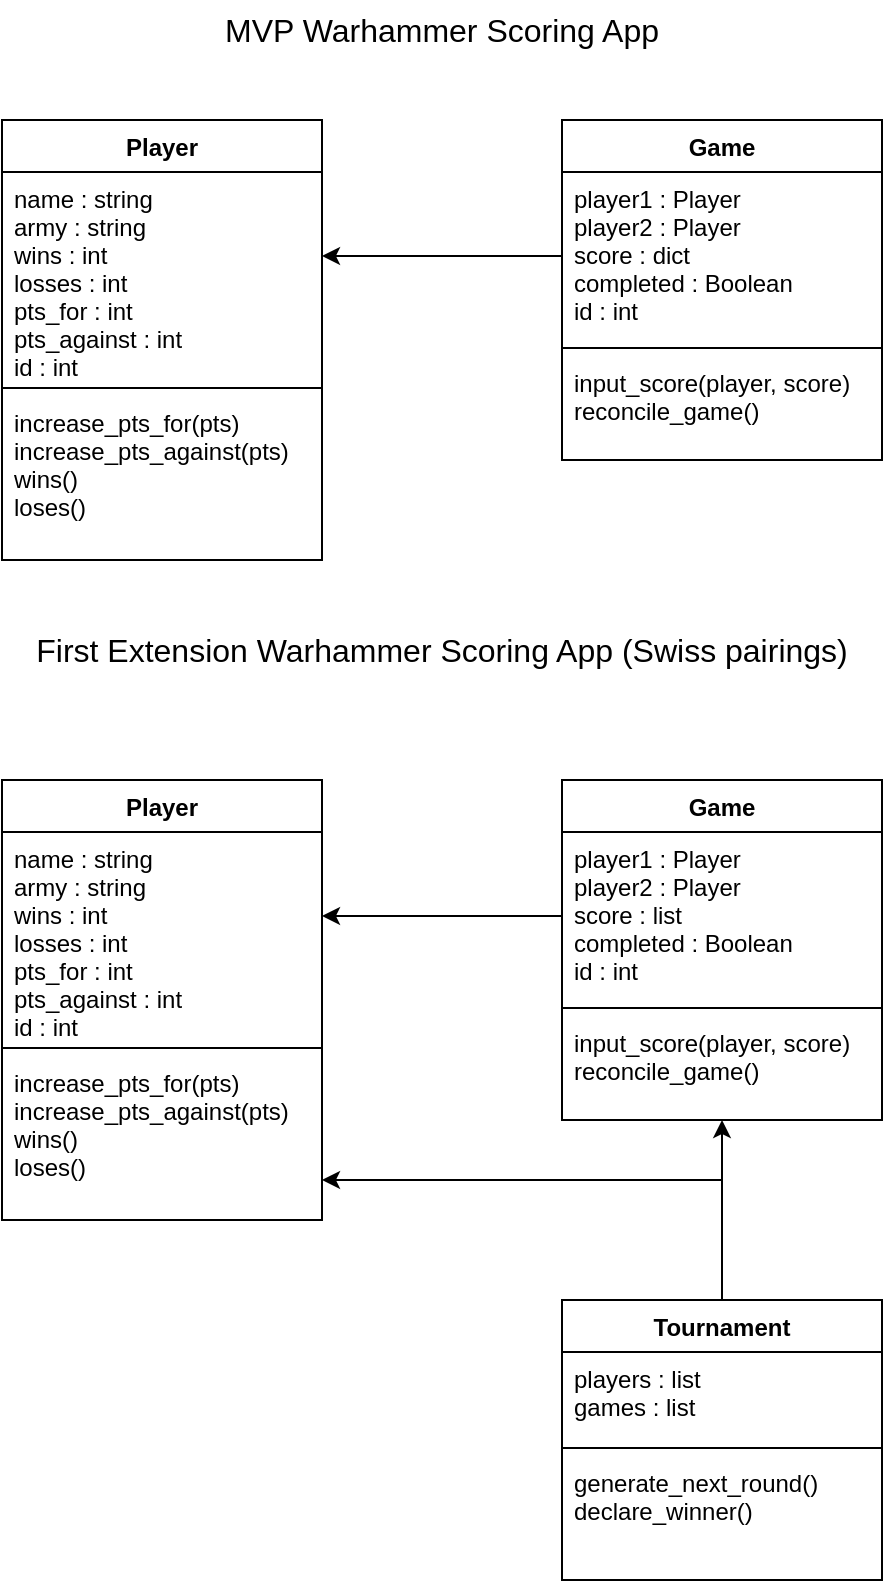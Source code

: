 <mxfile version="15.7.0" type="device"><diagram id="C5RBs43oDa-KdzZeNtuy" name="Page-1"><mxGraphModel dx="946" dy="645" grid="1" gridSize="10" guides="1" tooltips="1" connect="1" arrows="1" fold="1" page="1" pageScale="1" pageWidth="827" pageHeight="1169" math="0" shadow="0"><root><mxCell id="WIyWlLk6GJQsqaUBKTNV-0"/><mxCell id="WIyWlLk6GJQsqaUBKTNV-1" parent="WIyWlLk6GJQsqaUBKTNV-0"/><mxCell id="aOfR5veAuJaNzcXuPBEF-0" value="Player" style="swimlane;fontStyle=1;align=center;verticalAlign=top;childLayout=stackLayout;horizontal=1;startSize=26;horizontalStack=0;resizeParent=1;resizeParentMax=0;resizeLast=0;collapsible=1;marginBottom=0;" parent="WIyWlLk6GJQsqaUBKTNV-1" vertex="1"><mxGeometry x="170" y="90" width="160" height="220" as="geometry"/></mxCell><mxCell id="aOfR5veAuJaNzcXuPBEF-1" value="name : string&#xa;army : string&#xa;wins : int&#xa;losses : int&#xa;pts_for : int&#xa;pts_against : int&#xa;id : int" style="text;strokeColor=none;fillColor=none;align=left;verticalAlign=top;spacingLeft=4;spacingRight=4;overflow=hidden;rotatable=0;points=[[0,0.5],[1,0.5]];portConstraint=eastwest;" parent="aOfR5veAuJaNzcXuPBEF-0" vertex="1"><mxGeometry y="26" width="160" height="104" as="geometry"/></mxCell><mxCell id="aOfR5veAuJaNzcXuPBEF-2" value="" style="line;strokeWidth=1;fillColor=none;align=left;verticalAlign=middle;spacingTop=-1;spacingLeft=3;spacingRight=3;rotatable=0;labelPosition=right;points=[];portConstraint=eastwest;" parent="aOfR5veAuJaNzcXuPBEF-0" vertex="1"><mxGeometry y="130" width="160" height="8" as="geometry"/></mxCell><mxCell id="aOfR5veAuJaNzcXuPBEF-3" value="increase_pts_for(pts)&#xa;increase_pts_against(pts)&#xa;wins()&#xa;loses()" style="text;strokeColor=none;fillColor=none;align=left;verticalAlign=top;spacingLeft=4;spacingRight=4;overflow=hidden;rotatable=0;points=[[0,0.5],[1,0.5]];portConstraint=eastwest;" parent="aOfR5veAuJaNzcXuPBEF-0" vertex="1"><mxGeometry y="138" width="160" height="82" as="geometry"/></mxCell><mxCell id="aOfR5veAuJaNzcXuPBEF-4" value="Game" style="swimlane;fontStyle=1;align=center;verticalAlign=top;childLayout=stackLayout;horizontal=1;startSize=26;horizontalStack=0;resizeParent=1;resizeParentMax=0;resizeLast=0;collapsible=1;marginBottom=0;" parent="WIyWlLk6GJQsqaUBKTNV-1" vertex="1"><mxGeometry x="450" y="90" width="160" height="170" as="geometry"/></mxCell><mxCell id="aOfR5veAuJaNzcXuPBEF-5" value="player1 : Player&#xa;player2 : Player&#xa;score : dict&#xa;completed : Boolean&#xa;id : int" style="text;strokeColor=none;fillColor=none;align=left;verticalAlign=top;spacingLeft=4;spacingRight=4;overflow=hidden;rotatable=0;points=[[0,0.5],[1,0.5]];portConstraint=eastwest;" parent="aOfR5veAuJaNzcXuPBEF-4" vertex="1"><mxGeometry y="26" width="160" height="84" as="geometry"/></mxCell><mxCell id="aOfR5veAuJaNzcXuPBEF-6" value="" style="line;strokeWidth=1;fillColor=none;align=left;verticalAlign=middle;spacingTop=-1;spacingLeft=3;spacingRight=3;rotatable=0;labelPosition=right;points=[];portConstraint=eastwest;" parent="aOfR5veAuJaNzcXuPBEF-4" vertex="1"><mxGeometry y="110" width="160" height="8" as="geometry"/></mxCell><mxCell id="aOfR5veAuJaNzcXuPBEF-7" value="input_score(player, score)&#xa;reconcile_game()" style="text;strokeColor=none;fillColor=none;align=left;verticalAlign=top;spacingLeft=4;spacingRight=4;overflow=hidden;rotatable=0;points=[[0,0.5],[1,0.5]];portConstraint=eastwest;" parent="aOfR5veAuJaNzcXuPBEF-4" vertex="1"><mxGeometry y="118" width="160" height="52" as="geometry"/></mxCell><mxCell id="aOfR5veAuJaNzcXuPBEF-8" style="edgeStyle=orthogonalEdgeStyle;rounded=0;orthogonalLoop=1;jettySize=auto;html=1;" parent="WIyWlLk6GJQsqaUBKTNV-1" source="aOfR5veAuJaNzcXuPBEF-5" edge="1"><mxGeometry relative="1" as="geometry"><mxPoint x="330" y="158" as="targetPoint"/></mxGeometry></mxCell><mxCell id="aOfR5veAuJaNzcXuPBEF-9" value="MVP Warhammer Scoring App" style="text;html=1;strokeColor=none;fillColor=none;align=center;verticalAlign=middle;whiteSpace=wrap;rounded=0;fontSize=16;" parent="WIyWlLk6GJQsqaUBKTNV-1" vertex="1"><mxGeometry x="270" y="30" width="240" height="30" as="geometry"/></mxCell><mxCell id="aOfR5veAuJaNzcXuPBEF-13" value="First Extension Warhammer Scoring App (Swiss pairings)" style="text;html=1;strokeColor=none;fillColor=none;align=center;verticalAlign=middle;whiteSpace=wrap;rounded=0;fontSize=16;" parent="WIyWlLk6GJQsqaUBKTNV-1" vertex="1"><mxGeometry x="180" y="340" width="420" height="30" as="geometry"/></mxCell><mxCell id="aOfR5veAuJaNzcXuPBEF-14" value="Player" style="swimlane;fontStyle=1;align=center;verticalAlign=top;childLayout=stackLayout;horizontal=1;startSize=26;horizontalStack=0;resizeParent=1;resizeParentMax=0;resizeLast=0;collapsible=1;marginBottom=0;" parent="WIyWlLk6GJQsqaUBKTNV-1" vertex="1"><mxGeometry x="170" y="420" width="160" height="220" as="geometry"/></mxCell><mxCell id="aOfR5veAuJaNzcXuPBEF-15" value="name : string&#xa;army : string&#xa;wins : int&#xa;losses : int&#xa;pts_for : int&#xa;pts_against : int&#xa;id : int" style="text;strokeColor=none;fillColor=none;align=left;verticalAlign=top;spacingLeft=4;spacingRight=4;overflow=hidden;rotatable=0;points=[[0,0.5],[1,0.5]];portConstraint=eastwest;" parent="aOfR5veAuJaNzcXuPBEF-14" vertex="1"><mxGeometry y="26" width="160" height="104" as="geometry"/></mxCell><mxCell id="aOfR5veAuJaNzcXuPBEF-16" value="" style="line;strokeWidth=1;fillColor=none;align=left;verticalAlign=middle;spacingTop=-1;spacingLeft=3;spacingRight=3;rotatable=0;labelPosition=right;points=[];portConstraint=eastwest;" parent="aOfR5veAuJaNzcXuPBEF-14" vertex="1"><mxGeometry y="130" width="160" height="8" as="geometry"/></mxCell><mxCell id="aOfR5veAuJaNzcXuPBEF-17" value="increase_pts_for(pts)&#xa;increase_pts_against(pts)&#xa;wins()&#xa;loses()" style="text;strokeColor=none;fillColor=none;align=left;verticalAlign=top;spacingLeft=4;spacingRight=4;overflow=hidden;rotatable=0;points=[[0,0.5],[1,0.5]];portConstraint=eastwest;" parent="aOfR5veAuJaNzcXuPBEF-14" vertex="1"><mxGeometry y="138" width="160" height="82" as="geometry"/></mxCell><mxCell id="aOfR5veAuJaNzcXuPBEF-18" value="Game" style="swimlane;fontStyle=1;align=center;verticalAlign=top;childLayout=stackLayout;horizontal=1;startSize=26;horizontalStack=0;resizeParent=1;resizeParentMax=0;resizeLast=0;collapsible=1;marginBottom=0;" parent="WIyWlLk6GJQsqaUBKTNV-1" vertex="1"><mxGeometry x="450" y="420" width="160" height="170" as="geometry"/></mxCell><mxCell id="aOfR5veAuJaNzcXuPBEF-19" value="player1 : Player&#xa;player2 : Player&#xa;score : list&#xa;completed : Boolean&#xa;id : int" style="text;strokeColor=none;fillColor=none;align=left;verticalAlign=top;spacingLeft=4;spacingRight=4;overflow=hidden;rotatable=0;points=[[0,0.5],[1,0.5]];portConstraint=eastwest;" parent="aOfR5veAuJaNzcXuPBEF-18" vertex="1"><mxGeometry y="26" width="160" height="84" as="geometry"/></mxCell><mxCell id="aOfR5veAuJaNzcXuPBEF-20" value="" style="line;strokeWidth=1;fillColor=none;align=left;verticalAlign=middle;spacingTop=-1;spacingLeft=3;spacingRight=3;rotatable=0;labelPosition=right;points=[];portConstraint=eastwest;" parent="aOfR5veAuJaNzcXuPBEF-18" vertex="1"><mxGeometry y="110" width="160" height="8" as="geometry"/></mxCell><mxCell id="aOfR5veAuJaNzcXuPBEF-21" value="input_score(player, score)&#xa;reconcile_game()" style="text;strokeColor=none;fillColor=none;align=left;verticalAlign=top;spacingLeft=4;spacingRight=4;overflow=hidden;rotatable=0;points=[[0,0.5],[1,0.5]];portConstraint=eastwest;" parent="aOfR5veAuJaNzcXuPBEF-18" vertex="1"><mxGeometry y="118" width="160" height="52" as="geometry"/></mxCell><mxCell id="aOfR5veAuJaNzcXuPBEF-22" style="edgeStyle=orthogonalEdgeStyle;rounded=0;orthogonalLoop=1;jettySize=auto;html=1;" parent="WIyWlLk6GJQsqaUBKTNV-1" source="aOfR5veAuJaNzcXuPBEF-19" edge="1"><mxGeometry relative="1" as="geometry"><mxPoint x="330" y="488" as="targetPoint"/></mxGeometry></mxCell><mxCell id="aOfR5veAuJaNzcXuPBEF-27" style="edgeStyle=orthogonalEdgeStyle;rounded=0;orthogonalLoop=1;jettySize=auto;html=1;fontSize=12;" parent="WIyWlLk6GJQsqaUBKTNV-1" source="aOfR5veAuJaNzcXuPBEF-23" edge="1"><mxGeometry relative="1" as="geometry"><mxPoint x="530" y="590" as="targetPoint"/></mxGeometry></mxCell><mxCell id="aOfR5veAuJaNzcXuPBEF-29" style="edgeStyle=orthogonalEdgeStyle;rounded=0;orthogonalLoop=1;jettySize=auto;html=1;fontSize=12;" parent="WIyWlLk6GJQsqaUBKTNV-1" source="aOfR5veAuJaNzcXuPBEF-23" target="aOfR5veAuJaNzcXuPBEF-17" edge="1"><mxGeometry relative="1" as="geometry"><Array as="points"><mxPoint x="530" y="620"/></Array></mxGeometry></mxCell><mxCell id="aOfR5veAuJaNzcXuPBEF-23" value="Tournament" style="swimlane;fontStyle=1;align=center;verticalAlign=top;childLayout=stackLayout;horizontal=1;startSize=26;horizontalStack=0;resizeParent=1;resizeParentMax=0;resizeLast=0;collapsible=1;marginBottom=0;fontSize=12;" parent="WIyWlLk6GJQsqaUBKTNV-1" vertex="1"><mxGeometry x="450" y="680" width="160" height="140" as="geometry"/></mxCell><mxCell id="aOfR5veAuJaNzcXuPBEF-24" value="players : list&#xa;games : list" style="text;strokeColor=none;fillColor=none;align=left;verticalAlign=top;spacingLeft=4;spacingRight=4;overflow=hidden;rotatable=0;points=[[0,0.5],[1,0.5]];portConstraint=eastwest;fontSize=12;" parent="aOfR5veAuJaNzcXuPBEF-23" vertex="1"><mxGeometry y="26" width="160" height="44" as="geometry"/></mxCell><mxCell id="aOfR5veAuJaNzcXuPBEF-25" value="" style="line;strokeWidth=1;fillColor=none;align=left;verticalAlign=middle;spacingTop=-1;spacingLeft=3;spacingRight=3;rotatable=0;labelPosition=right;points=[];portConstraint=eastwest;fontSize=16;" parent="aOfR5veAuJaNzcXuPBEF-23" vertex="1"><mxGeometry y="70" width="160" height="8" as="geometry"/></mxCell><mxCell id="aOfR5veAuJaNzcXuPBEF-26" value="generate_next_round()&#xa;declare_winner()" style="text;strokeColor=none;fillColor=none;align=left;verticalAlign=top;spacingLeft=4;spacingRight=4;overflow=hidden;rotatable=0;points=[[0,0.5],[1,0.5]];portConstraint=eastwest;fontSize=12;" parent="aOfR5veAuJaNzcXuPBEF-23" vertex="1"><mxGeometry y="78" width="160" height="62" as="geometry"/></mxCell></root></mxGraphModel></diagram></mxfile>